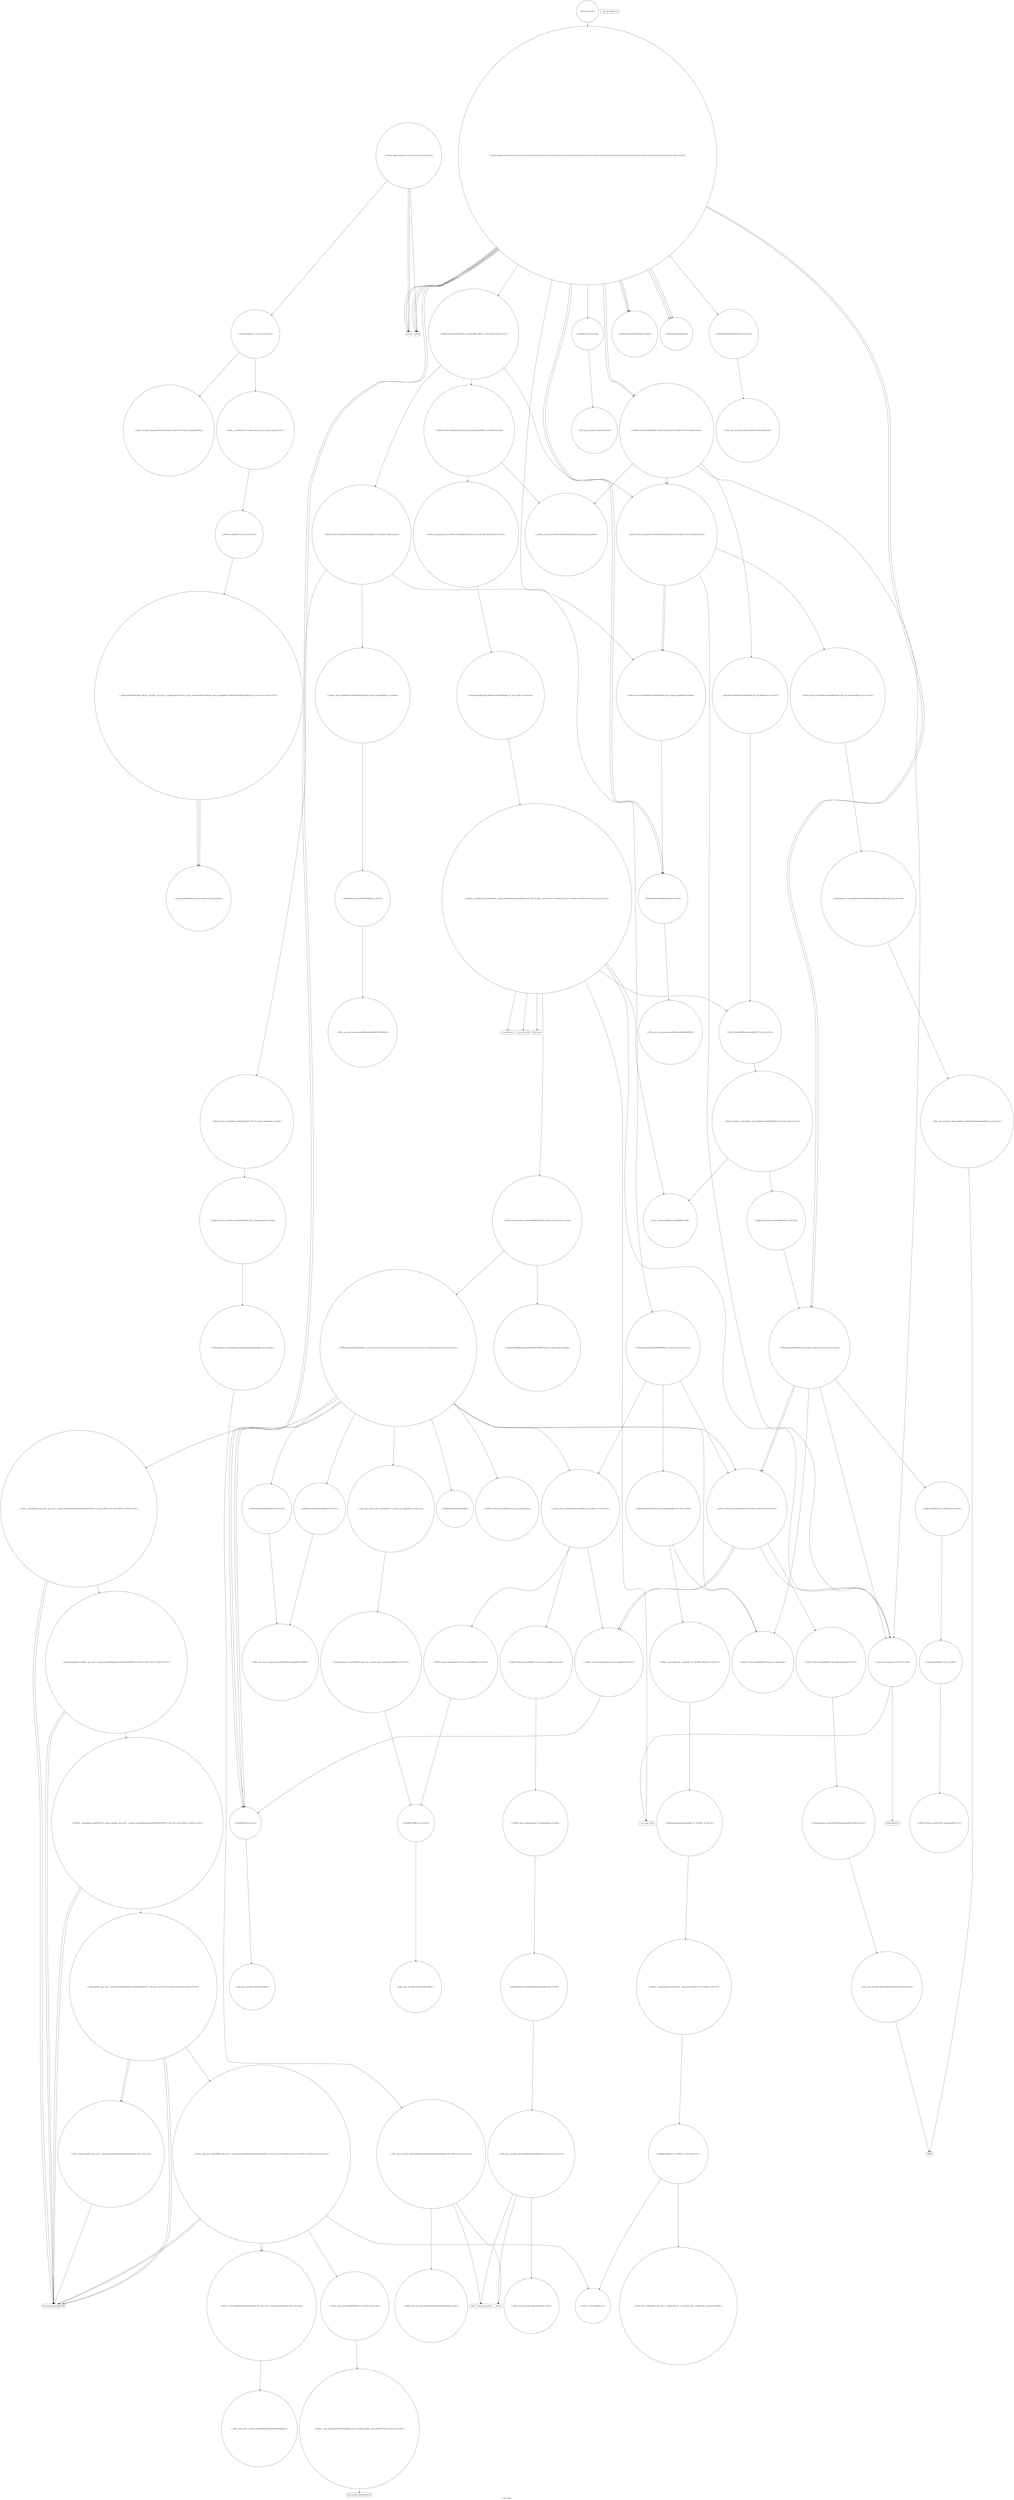 digraph "Call Graph" {
	label="Call Graph";

	Node0x564b73dac260 [shape=record,shape=circle,label="{_Z18exec_alien_numbersv|{<s0>1|<s1>2|<s2>3|<s3>4}}"];
	Node0x564b73dac260:s0 -> Node0x564b73dac2e0[color=black];
	Node0x564b73dac260:s1 -> Node0x564b73dac2e0[color=black];
	Node0x564b73dac260:s2 -> Node0x564b74010b80[color=black];
	Node0x564b73dac260:s3 -> Node0x564b74010c00[color=black];
	Node0x564b740147a0 [shape=record,shape=circle,label="{_ZNSt20__uninitialized_copyILb1EE13__uninit_copyIN9__gnu_cxx17__normal_iteratorIPKiSt6vectorIiSaIiEEEEPiEET0_T_SC_SB_|{<s0>138|<s1>139|<s2>140}}"];
	Node0x564b740147a0:s0 -> Node0x564b74014720[color=black];
	Node0x564b740147a0:s1 -> Node0x564b74014720[color=black];
	Node0x564b740147a0:s2 -> Node0x564b74014820[color=black];
	Node0x564b74010e00 [shape=record,shape=Mrecord,label="{__gxx_personality_v0}"];
	Node0x564b74012300 [shape=record,shape=Mrecord,label="{llvm.memmove.p0i8.p0i8.i64}"];
	Node0x564b74011180 [shape=record,shape=circle,label="{_ZNSt6vectorIiSaIiEEixEm}"];
	Node0x564b74012680 [shape=record,shape=circle,label="{_ZN9__gnu_cxx13new_allocatorISt6vectorIiSaIiEEE10deallocateEPS3_m|{<s0>161}}"];
	Node0x564b74012680:s0 -> Node0x564b740133a0[color=black];
	Node0x564b74011500 [shape=record,shape=circle,label="{_ZSt4moveIRcEONSt16remove_referenceIT_E4typeEOS2_}"];
	Node0x564b74011880 [shape=record,shape=circle,label="{_ZNSt12_Vector_baseIiSaIiEE17_M_create_storageEm|{<s0>66}}"];
	Node0x564b74011880:s0 -> Node0x564b74011a00[color=black];
	Node0x564b74011c00 [shape=record,shape=Mrecord,label="{_ZSt17__throw_bad_allocv}"];
	Node0x564b74011f80 [shape=record,shape=circle,label="{_ZSt10__fill_n_aIPimiEN9__gnu_cxx11__enable_ifIXsr11__is_scalarIT1_EE7__valueET_E6__typeES4_T0_RKS3_}"];
	Node0x564b74013320 [shape=record,shape=circle,label="{_ZN9__gnu_cxx13new_allocatorIiE10deallocateEPim|{<s0>82}}"];
	Node0x564b74013320:s0 -> Node0x564b740133a0[color=black];
	Node0x564b740136a0 [shape=record,shape=circle,label="{_ZNSt12_Vector_baseISt6vectorIiSaIiEESaIS2_EEC2EmRKS3_|{<s0>85|<s1>86|<s2>87}}"];
	Node0x564b740136a0:s0 -> Node0x564b74013820[color=black];
	Node0x564b740136a0:s1 -> Node0x564b740138a0[color=black];
	Node0x564b740136a0:s2 -> Node0x564b74013920[color=black];
	Node0x564b74013a20 [shape=record,shape=circle,label="{_ZN9__gnu_cxx13new_allocatorISt6vectorIiSaIiEEEC2ERKS4_}"];
	Node0x564b74013da0 [shape=record,shape=circle,label="{_ZSt20uninitialized_fill_nIPSt6vectorIiSaIiEEmS2_ET_S4_T0_RKT1_|{<s0>104}}"];
	Node0x564b74013da0:s0 -> Node0x564b74013e20[color=black];
	Node0x564b74014120 [shape=record,shape=Mrecord,label="{llvm.trap}"];
	Node0x564b740144a0 [shape=record,shape=circle,label="{_ZNKSt6vectorIiSaIiEE5beginEv|{<s0>131}}"];
	Node0x564b740144a0:s0 -> Node0x564b74012400[color=black];
	Node0x564b73dac2e0 [shape=record,shape=Mrecord,label="{scanf}"];
	Node0x564b74014820 [shape=record,shape=circle,label="{_ZSt4copyIN9__gnu_cxx17__normal_iteratorIPKiSt6vectorIiSaIiEEEEPiET0_T_SA_S9_|{<s0>141|<s1>142|<s2>143|<s3>144|<s4>145}}"];
	Node0x564b74014820:s0 -> Node0x564b74014720[color=black];
	Node0x564b74014820:s1 -> Node0x564b74014920[color=black];
	Node0x564b74014820:s2 -> Node0x564b74014720[color=black];
	Node0x564b74014820:s3 -> Node0x564b74014920[color=black];
	Node0x564b74014820:s4 -> Node0x564b740148a0[color=black];
	Node0x564b74010e80 [shape=record,shape=circle,label="{_ZNSaISt6vectorIiSaIiEEEC2Ev|{<s0>34}}"];
	Node0x564b74010e80:s0 -> Node0x564b740135a0[color=black];
	Node0x564b74012380 [shape=record,shape=circle,label="{_ZNK9__gnu_cxx17__normal_iteratorIPKiSt6vectorIiSaIiEEE4baseEv}"];
	Node0x564b74011200 [shape=record,shape=circle,label="{_ZNSt6vectorIS_IiSaIiEESaIS1_EED2Ev|{<s0>45|<s1>46|<s2>47|<s3>48|<s4>49}}"];
	Node0x564b74011200:s0 -> Node0x564b74013d20[color=black];
	Node0x564b74011200:s1 -> Node0x564b74012700[color=black];
	Node0x564b74011200:s2 -> Node0x564b740137a0[color=black];
	Node0x564b74011200:s3 -> Node0x564b740137a0[color=black];
	Node0x564b74011200:s4 -> Node0x564b74012100[color=black];
	Node0x564b74012700 [shape=record,shape=circle,label="{_ZSt8_DestroyIPSt6vectorIiSaIiEES2_EvT_S4_RSaIT0_E|{<s0>162}}"];
	Node0x564b74012700:s0 -> Node0x564b74013fa0[color=black];
	Node0x564b74011580 [shape=record,shape=circle,label="{_ZN9__gnu_cxx13new_allocatorIiEC2Ev}"];
	Node0x564b74011900 [shape=record,shape=circle,label="{_ZNSt12_Vector_baseIiSaIiEE12_Vector_implD2Ev|{<s0>67}}"];
	Node0x564b74011900:s0 -> Node0x564b74011080[color=black];
	Node0x564b74011c80 [shape=record,shape=Mrecord,label="{_Znwm}"];
	Node0x564b74012000 [shape=record,shape=circle,label="{_ZSt12__niter_baseIPiET_S1_}"];
	Node0x564b740133a0 [shape=record,shape=Mrecord,label="{_ZdlPv}"];
	Node0x564b74013720 [shape=record,shape=circle,label="{_ZNSt6vectorIS_IiSaIiEESaIS1_EE18_M_fill_initializeEmRKS1_|{<s0>88|<s1>89}}"];
	Node0x564b74013720:s0 -> Node0x564b74013d20[color=black];
	Node0x564b74013720:s1 -> Node0x564b74013ca0[color=black];
	Node0x564b74013aa0 [shape=record,shape=circle,label="{_ZNSt12_Vector_baseISt6vectorIiSaIiEESaIS2_EE11_M_allocateEm|{<s0>98}}"];
	Node0x564b74013aa0:s0 -> Node0x564b74013b20[color=black];
	Node0x564b74013e20 [shape=record,shape=circle,label="{_ZNSt22__uninitialized_fill_nILb0EE15__uninit_fill_nIPSt6vectorIiSaIiEEmS4_EET_S6_T0_RKT1_|{<s0>105|<s1>106|<s2>107|<s3>108|<s4>109|<s5>110|<s6>111|<s7>112}}"];
	Node0x564b74013e20:s0 -> Node0x564b74013f20[color=black];
	Node0x564b74013e20:s1 -> Node0x564b74013ea0[color=black];
	Node0x564b74013e20:s2 -> Node0x564b74012180[color=black];
	Node0x564b74013e20:s3 -> Node0x564b74013fa0[color=black];
	Node0x564b74013e20:s4 -> Node0x564b74014020[color=black];
	Node0x564b74013e20:s5 -> Node0x564b740140a0[color=black];
	Node0x564b74013e20:s6 -> Node0x564b74014120[color=black];
	Node0x564b74013e20:s7 -> Node0x564b74012100[color=black];
	Node0x564b740141a0 [shape=record,shape=circle,label="{_ZSt7forwardIRKSt6vectorIiSaIiEEEOT_RNSt16remove_referenceIS5_E4typeE}"];
	Node0x564b74014520 [shape=record,shape=circle,label="{_ZNKSt6vectorIiSaIiEE3endEv|{<s0>132}}"];
	Node0x564b74014520:s0 -> Node0x564b74012400[color=black];
	Node0x564b74010b80 [shape=record,shape=circle,label="{_ZSt7reverseIPcEvT_S1_|{<s0>5|<s1>6}}"];
	Node0x564b74010b80:s0 -> Node0x564b74011380[color=black];
	Node0x564b74010b80:s1 -> Node0x564b74011300[color=black];
	Node0x564b740148a0 [shape=record,shape=circle,label="{_ZSt14__copy_move_a2ILb0EN9__gnu_cxx17__normal_iteratorIPKiSt6vectorIiSaIiEEEEPiET1_T0_SA_S9_|{<s0>146|<s1>147|<s2>148|<s3>149|<s4>150|<s5>151}}"];
	Node0x564b740148a0:s0 -> Node0x564b74014720[color=black];
	Node0x564b740148a0:s1 -> Node0x564b74014a20[color=black];
	Node0x564b740148a0:s2 -> Node0x564b74014720[color=black];
	Node0x564b740148a0:s3 -> Node0x564b74014a20[color=black];
	Node0x564b740148a0:s4 -> Node0x564b74012000[color=black];
	Node0x564b740148a0:s5 -> Node0x564b740149a0[color=black];
	Node0x564b74010f00 [shape=record,shape=circle,label="{_ZNSt6vectorIS_IiSaIiEESaIS1_EEC2EmRKS1_RKS2_|{<s0>35|<s1>36|<s2>37}}"];
	Node0x564b74010f00:s0 -> Node0x564b740136a0[color=black];
	Node0x564b74010f00:s1 -> Node0x564b74013720[color=black];
	Node0x564b74010f00:s2 -> Node0x564b740137a0[color=black];
	Node0x564b74012400 [shape=record,shape=circle,label="{_ZN9__gnu_cxx17__normal_iteratorIPKiSt6vectorIiSaIiEEEC2ERKS2_}"];
	Node0x564b74011280 [shape=record,shape=circle,label="{main|{<s0>50}}"];
	Node0x564b74011280:s0 -> Node0x564b74010c80[color=black];
	Node0x564b74011600 [shape=record,shape=circle,label="{_ZN9__gnu_cxx13new_allocatorIiED2Ev}"];
	Node0x564b74011980 [shape=record,shape=circle,label="{_ZN9__gnu_cxx13new_allocatorIiEC2ERKS1_}"];
	Node0x564b74011d00 [shape=record,shape=circle,label="{_ZSt24__uninitialized_fill_n_aIPimiiET_S1_T0_RKT1_RSaIT2_E|{<s0>73}}"];
	Node0x564b74011d00:s0 -> Node0x564b74011e00[color=black];
	Node0x564b74012080 [shape=record,shape=circle,label="{_ZNSt12_Vector_baseIiSaIiEE13_M_deallocateEPim|{<s0>78}}"];
	Node0x564b74012080:s0 -> Node0x564b740132a0[color=black];
	Node0x564b74013420 [shape=record,shape=circle,label="{_ZSt8_DestroyIPiiEvT_S1_RSaIT0_E|{<s0>83}}"];
	Node0x564b74013420:s0 -> Node0x564b740134a0[color=black];
	Node0x564b740137a0 [shape=record,shape=circle,label="{_ZNSt12_Vector_baseISt6vectorIiSaIiEESaIS2_EED2Ev|{<s0>90|<s1>91|<s2>92|<s3>93}}"];
	Node0x564b740137a0:s0 -> Node0x564b74012580[color=black];
	Node0x564b740137a0:s1 -> Node0x564b74013920[color=black];
	Node0x564b740137a0:s2 -> Node0x564b74013920[color=black];
	Node0x564b740137a0:s3 -> Node0x564b74012100[color=black];
	Node0x564b74013b20 [shape=record,shape=circle,label="{_ZNSt16allocator_traitsISaISt6vectorIiSaIiEEEE8allocateERS3_m|{<s0>99}}"];
	Node0x564b74013b20:s0 -> Node0x564b74013ba0[color=black];
	Node0x564b74013ea0 [shape=record,shape=circle,label="{_ZSt10_ConstructISt6vectorIiSaIiEEJRKS2_EEvPT_DpOT0_|{<s0>113|<s1>114}}"];
	Node0x564b74013ea0:s0 -> Node0x564b740141a0[color=black];
	Node0x564b74013ea0:s1 -> Node0x564b74014220[color=black];
	Node0x564b74014220 [shape=record,shape=circle,label="{_ZNSt6vectorIiSaIiEEC2ERKS1_|{<s0>116|<s1>117|<s2>118|<s3>119|<s4>120|<s5>121|<s6>122|<s7>123|<s8>124|<s9>125|<s10>126}}"];
	Node0x564b74014220:s0 -> Node0x564b740142a0[color=black];
	Node0x564b74014220:s1 -> Node0x564b740143a0[color=black];
	Node0x564b74014220:s2 -> Node0x564b74014320[color=black];
	Node0x564b74014220:s3 -> Node0x564b74011680[color=black];
	Node0x564b74014220:s4 -> Node0x564b74011080[color=black];
	Node0x564b74014220:s5 -> Node0x564b740144a0[color=black];
	Node0x564b74014220:s6 -> Node0x564b74014520[color=black];
	Node0x564b74014220:s7 -> Node0x564b74011d80[color=black];
	Node0x564b74014220:s8 -> Node0x564b74014420[color=black];
	Node0x564b74014220:s9 -> Node0x564b74011080[color=black];
	Node0x564b74014220:s10 -> Node0x564b74011780[color=black];
	Node0x564b740145a0 [shape=record,shape=circle,label="{_ZNSt16allocator_traitsISaIiEE37select_on_container_copy_constructionERKS0_|{<s0>133}}"];
	Node0x564b740145a0:s0 -> Node0x564b74014620[color=black];
	Node0x564b74010c00 [shape=record,shape=Mrecord,label="{printf}"];
	Node0x564b74014920 [shape=record,shape=circle,label="{_ZSt12__miter_baseIN9__gnu_cxx17__normal_iteratorIPKiSt6vectorIiSaIiEEEEET_S8_|{<s0>152}}"];
	Node0x564b74014920:s0 -> Node0x564b74014720[color=black];
	Node0x564b74010f80 [shape=record,shape=circle,label="{_ZNSaISt6vectorIiSaIiEEED2Ev|{<s0>38}}"];
	Node0x564b74010f80:s0 -> Node0x564b74013620[color=black];
	Node0x564b74012480 [shape=record,shape=circle,label="{_ZNSt12_Destroy_auxILb0EE9__destroyIPSt6vectorIiSaIiEEEEvT_S6_|{<s0>156|<s1>157}}"];
	Node0x564b74012480:s0 -> Node0x564b74013f20[color=black];
	Node0x564b74012480:s1 -> Node0x564b74012500[color=black];
	Node0x564b74011300 [shape=record,shape=circle,label="{_ZSt9__reverseIPcEvT_S1_St26random_access_iterator_tag|{<s0>51}}"];
	Node0x564b74011300:s0 -> Node0x564b74011400[color=black];
	Node0x564b74011680 [shape=record,shape=circle,label="{_ZNSt12_Vector_baseIiSaIiEEC2EmRKS0_|{<s0>56|<s1>57|<s2>58}}"];
	Node0x564b74011680:s0 -> Node0x564b74011800[color=black];
	Node0x564b74011680:s1 -> Node0x564b74011880[color=black];
	Node0x564b74011680:s2 -> Node0x564b74011900[color=black];
	Node0x564b74011a00 [shape=record,shape=circle,label="{_ZNSt12_Vector_baseIiSaIiEE11_M_allocateEm|{<s0>68}}"];
	Node0x564b74011a00:s0 -> Node0x564b74011a80[color=black];
	Node0x564b74011d80 [shape=record,shape=circle,label="{_ZNSt12_Vector_baseIiSaIiEE19_M_get_Tp_allocatorEv}"];
	Node0x564b74012100 [shape=record,shape=circle,label="{__clang_call_terminate|{<s0>79|<s1>80}}"];
	Node0x564b74012100:s0 -> Node0x564b74012180[color=black];
	Node0x564b74012100:s1 -> Node0x564b74012200[color=black];
	Node0x564b740134a0 [shape=record,shape=circle,label="{_ZSt8_DestroyIPiEvT_S1_|{<s0>84}}"];
	Node0x564b740134a0:s0 -> Node0x564b74013520[color=black];
	Node0x564b74013820 [shape=record,shape=circle,label="{_ZNSt12_Vector_baseISt6vectorIiSaIiEESaIS2_EE12_Vector_implC2ERKS3_|{<s0>94}}"];
	Node0x564b74013820:s0 -> Node0x564b740139a0[color=black];
	Node0x564b74013ba0 [shape=record,shape=circle,label="{_ZN9__gnu_cxx13new_allocatorISt6vectorIiSaIiEEE8allocateEmPKv|{<s0>100|<s1>101|<s2>102}}"];
	Node0x564b74013ba0:s0 -> Node0x564b74013c20[color=black];
	Node0x564b74013ba0:s1 -> Node0x564b74011c00[color=black];
	Node0x564b74013ba0:s2 -> Node0x564b74011c80[color=black];
	Node0x564b74013f20 [shape=record,shape=circle,label="{_ZSt11__addressofISt6vectorIiSaIiEEEPT_RS3_}"];
	Node0x564b740142a0 [shape=record,shape=circle,label="{_ZNKSt6vectorIiSaIiEE4sizeEv}"];
	Node0x564b74014620 [shape=record,shape=circle,label="{_ZNSaIiEC2ERKS_|{<s0>134}}"];
	Node0x564b74014620:s0 -> Node0x564b74011980[color=black];
	Node0x564b74010c80 [shape=record,shape=circle,label="{_Z21exec_always_turn_leftv|{<s0>7|<s1>8|<s2>9|<s3>10|<s4>11|<s5>12|<s6>13|<s7>14|<s8>15|<s9>16|<s10>17|<s11>18|<s12>19|<s13>20|<s14>21|<s15>22|<s16>23|<s17>24|<s18>25|<s19>26|<s20>27|<s21>28|<s22>29}}"];
	Node0x564b74010c80:s0 -> Node0x564b73dac2e0[color=black];
	Node0x564b74010c80:s1 -> Node0x564b73dac2e0[color=black];
	Node0x564b74010c80:s2 -> Node0x564b74010d00[color=black];
	Node0x564b74010c80:s3 -> Node0x564b74010d80[color=black];
	Node0x564b74010c80:s4 -> Node0x564b74010e80[color=black];
	Node0x564b74010c80:s5 -> Node0x564b74010f00[color=black];
	Node0x564b74010c80:s6 -> Node0x564b74010f80[color=black];
	Node0x564b74010c80:s7 -> Node0x564b74011000[color=black];
	Node0x564b74010c80:s8 -> Node0x564b74011080[color=black];
	Node0x564b74010c80:s9 -> Node0x564b74010f80[color=black];
	Node0x564b74010c80:s10 -> Node0x564b74011000[color=black];
	Node0x564b74010c80:s11 -> Node0x564b74011080[color=black];
	Node0x564b74010c80:s12 -> Node0x564b74011100[color=black];
	Node0x564b74010c80:s13 -> Node0x564b74011180[color=black];
	Node0x564b74010c80:s14 -> Node0x564b74011100[color=black];
	Node0x564b74010c80:s15 -> Node0x564b74011180[color=black];
	Node0x564b74010c80:s16 -> Node0x564b74010c00[color=black];
	Node0x564b74010c80:s17 -> Node0x564b74011100[color=black];
	Node0x564b74010c80:s18 -> Node0x564b74011180[color=black];
	Node0x564b74010c80:s19 -> Node0x564b74010c00[color=black];
	Node0x564b74010c80:s20 -> Node0x564b74011200[color=black];
	Node0x564b74010c80:s21 -> Node0x564b74010c00[color=black];
	Node0x564b74010c80:s22 -> Node0x564b74011200[color=black];
	Node0x564b740149a0 [shape=record,shape=circle,label="{_ZSt13__copy_move_aILb0EPKiPiET1_T0_S4_S3_|{<s0>153}}"];
	Node0x564b740149a0:s0 -> Node0x564b74012280[color=black];
	Node0x564b74011000 [shape=record,shape=circle,label="{_ZNSt6vectorIiSaIiEED2Ev|{<s0>39|<s1>40|<s2>41|<s3>42|<s4>43}}"];
	Node0x564b74011000:s0 -> Node0x564b74011d80[color=black];
	Node0x564b74011000:s1 -> Node0x564b74013420[color=black];
	Node0x564b74011000:s2 -> Node0x564b74011780[color=black];
	Node0x564b74011000:s3 -> Node0x564b74011780[color=black];
	Node0x564b74011000:s4 -> Node0x564b74012100[color=black];
	Node0x564b74012500 [shape=record,shape=circle,label="{_ZSt8_DestroyISt6vectorIiSaIiEEEvPT_|{<s0>158}}"];
	Node0x564b74012500:s0 -> Node0x564b74011000[color=black];
	Node0x564b74011380 [shape=record,shape=circle,label="{_ZSt19__iterator_categoryIPcENSt15iterator_traitsIT_E17iterator_categoryERKS2_}"];
	Node0x564b74011700 [shape=record,shape=circle,label="{_ZNSt6vectorIiSaIiEE18_M_fill_initializeEmRKi|{<s0>59|<s1>60}}"];
	Node0x564b74011700:s0 -> Node0x564b74011d80[color=black];
	Node0x564b74011700:s1 -> Node0x564b74011d00[color=black];
	Node0x564b74011a80 [shape=record,shape=circle,label="{_ZNSt16allocator_traitsISaIiEE8allocateERS0_m|{<s0>69}}"];
	Node0x564b74011a80:s0 -> Node0x564b74011b00[color=black];
	Node0x564b74011e00 [shape=record,shape=circle,label="{_ZSt20uninitialized_fill_nIPimiET_S1_T0_RKT1_|{<s0>74}}"];
	Node0x564b74011e00:s0 -> Node0x564b74011e80[color=black];
	Node0x564b74012180 [shape=record,shape=Mrecord,label="{__cxa_begin_catch}"];
	Node0x564b74013520 [shape=record,shape=circle,label="{_ZNSt12_Destroy_auxILb1EE9__destroyIPiEEvT_S3_}"];
	Node0x564b740138a0 [shape=record,shape=circle,label="{_ZNSt12_Vector_baseISt6vectorIiSaIiEESaIS2_EE17_M_create_storageEm|{<s0>95}}"];
	Node0x564b740138a0:s0 -> Node0x564b74013aa0[color=black];
	Node0x564b74013c20 [shape=record,shape=circle,label="{_ZNK9__gnu_cxx13new_allocatorISt6vectorIiSaIiEEE8max_sizeEv}"];
	Node0x564b74013fa0 [shape=record,shape=circle,label="{_ZSt8_DestroyIPSt6vectorIiSaIiEEEvT_S4_|{<s0>115}}"];
	Node0x564b74013fa0:s0 -> Node0x564b74012480[color=black];
	Node0x564b74014320 [shape=record,shape=circle,label="{_ZN9__gnu_cxx14__alloc_traitsISaIiEE17_S_select_on_copyERKS1_|{<s0>127}}"];
	Node0x564b74014320:s0 -> Node0x564b740145a0[color=black];
	Node0x564b740146a0 [shape=record,shape=circle,label="{_ZSt18uninitialized_copyIN9__gnu_cxx17__normal_iteratorIPKiSt6vectorIiSaIiEEEEPiET0_T_SA_S9_|{<s0>135|<s1>136|<s2>137}}"];
	Node0x564b740146a0:s0 -> Node0x564b74014720[color=black];
	Node0x564b740146a0:s1 -> Node0x564b74014720[color=black];
	Node0x564b740146a0:s2 -> Node0x564b740147a0[color=black];
	Node0x564b74010d00 [shape=record,shape=circle,label="{_ZNSaIiEC2Ev|{<s0>30}}"];
	Node0x564b74010d00:s0 -> Node0x564b74011580[color=black];
	Node0x564b74014a20 [shape=record,shape=circle,label="{_ZSt12__niter_baseIPKiSt6vectorIiSaIiEEET_N9__gnu_cxx17__normal_iteratorIS5_T0_EE|{<s0>154}}"];
	Node0x564b74014a20:s0 -> Node0x564b74012380[color=black];
	Node0x564b74011080 [shape=record,shape=circle,label="{_ZNSaIiED2Ev|{<s0>44}}"];
	Node0x564b74011080:s0 -> Node0x564b74011600[color=black];
	Node0x564b74012580 [shape=record,shape=circle,label="{_ZNSt12_Vector_baseISt6vectorIiSaIiEESaIS2_EE13_M_deallocateEPS2_m|{<s0>159}}"];
	Node0x564b74012580:s0 -> Node0x564b74012600[color=black];
	Node0x564b74011400 [shape=record,shape=circle,label="{_ZSt9iter_swapIPcS0_EvT_T0_|{<s0>52}}"];
	Node0x564b74011400:s0 -> Node0x564b74011480[color=black];
	Node0x564b74011780 [shape=record,shape=circle,label="{_ZNSt12_Vector_baseIiSaIiEED2Ev|{<s0>61|<s1>62|<s2>63|<s3>64}}"];
	Node0x564b74011780:s0 -> Node0x564b74012080[color=black];
	Node0x564b74011780:s1 -> Node0x564b74011900[color=black];
	Node0x564b74011780:s2 -> Node0x564b74011900[color=black];
	Node0x564b74011780:s3 -> Node0x564b74012100[color=black];
	Node0x564b74011b00 [shape=record,shape=circle,label="{_ZN9__gnu_cxx13new_allocatorIiE8allocateEmPKv|{<s0>70|<s1>71|<s2>72}}"];
	Node0x564b74011b00:s0 -> Node0x564b74011b80[color=black];
	Node0x564b74011b00:s1 -> Node0x564b74011c00[color=black];
	Node0x564b74011b00:s2 -> Node0x564b74011c80[color=black];
	Node0x564b74011e80 [shape=record,shape=circle,label="{_ZNSt22__uninitialized_fill_nILb1EE15__uninit_fill_nIPimiEET_S3_T0_RKT1_|{<s0>75}}"];
	Node0x564b74011e80:s0 -> Node0x564b74011f00[color=black];
	Node0x564b74012200 [shape=record,shape=Mrecord,label="{_ZSt9terminatev}"];
	Node0x564b740135a0 [shape=record,shape=circle,label="{_ZN9__gnu_cxx13new_allocatorISt6vectorIiSaIiEEEC2Ev}"];
	Node0x564b74013920 [shape=record,shape=circle,label="{_ZNSt12_Vector_baseISt6vectorIiSaIiEESaIS2_EE12_Vector_implD2Ev|{<s0>96}}"];
	Node0x564b74013920:s0 -> Node0x564b74010f80[color=black];
	Node0x564b74013ca0 [shape=record,shape=circle,label="{_ZSt24__uninitialized_fill_n_aIPSt6vectorIiSaIiEEmS2_S2_ET_S4_T0_RKT1_RSaIT2_E|{<s0>103}}"];
	Node0x564b74013ca0:s0 -> Node0x564b74013da0[color=black];
	Node0x564b74014020 [shape=record,shape=Mrecord,label="{__cxa_rethrow}"];
	Node0x564b740143a0 [shape=record,shape=circle,label="{_ZNKSt12_Vector_baseIiSaIiEE19_M_get_Tp_allocatorEv}"];
	Node0x564b74014720 [shape=record,shape=Mrecord,label="{llvm.memcpy.p0i8.p0i8.i64}"];
	Node0x564b74010d80 [shape=record,shape=circle,label="{_ZNSt6vectorIiSaIiEEC2EmRKiRKS0_|{<s0>31|<s1>32|<s2>33}}"];
	Node0x564b74010d80:s0 -> Node0x564b74011680[color=black];
	Node0x564b74010d80:s1 -> Node0x564b74011700[color=black];
	Node0x564b74010d80:s2 -> Node0x564b74011780[color=black];
	Node0x564b74012280 [shape=record,shape=circle,label="{_ZNSt11__copy_moveILb0ELb1ESt26random_access_iterator_tagE8__copy_mIiEEPT_PKS3_S6_S4_|{<s0>155}}"];
	Node0x564b74012280:s0 -> Node0x564b74012300[color=black];
	Node0x564b74011100 [shape=record,shape=circle,label="{_ZNSt6vectorIS_IiSaIiEESaIS1_EEixEm}"];
	Node0x564b74012600 [shape=record,shape=circle,label="{_ZNSt16allocator_traitsISaISt6vectorIiSaIiEEEE10deallocateERS3_PS2_m|{<s0>160}}"];
	Node0x564b74012600:s0 -> Node0x564b74012680[color=black];
	Node0x564b74011480 [shape=record,shape=circle,label="{_ZSt4swapIcENSt9enable_ifIXsr6__and_ISt6__not_ISt15__is_tuple_likeIT_EESt21is_move_constructibleIS3_ESt18is_move_assignableIS3_EEE5valueEvE4typeERS3_SC_|{<s0>53|<s1>54|<s2>55}}"];
	Node0x564b74011480:s0 -> Node0x564b74011500[color=black];
	Node0x564b74011480:s1 -> Node0x564b74011500[color=black];
	Node0x564b74011480:s2 -> Node0x564b74011500[color=black];
	Node0x564b74011800 [shape=record,shape=circle,label="{_ZNSt12_Vector_baseIiSaIiEE12_Vector_implC2ERKS0_|{<s0>65}}"];
	Node0x564b74011800:s0 -> Node0x564b74014620[color=black];
	Node0x564b74011b80 [shape=record,shape=circle,label="{_ZNK9__gnu_cxx13new_allocatorIiE8max_sizeEv}"];
	Node0x564b74011f00 [shape=record,shape=circle,label="{_ZSt6fill_nIPimiET_S1_T0_RKT1_|{<s0>76|<s1>77}}"];
	Node0x564b74011f00:s0 -> Node0x564b74012000[color=black];
	Node0x564b74011f00:s1 -> Node0x564b74011f80[color=black];
	Node0x564b740132a0 [shape=record,shape=circle,label="{_ZNSt16allocator_traitsISaIiEE10deallocateERS0_Pim|{<s0>81}}"];
	Node0x564b740132a0:s0 -> Node0x564b74013320[color=black];
	Node0x564b74013620 [shape=record,shape=circle,label="{_ZN9__gnu_cxx13new_allocatorISt6vectorIiSaIiEEED2Ev}"];
	Node0x564b740139a0 [shape=record,shape=circle,label="{_ZNSaISt6vectorIiSaIiEEEC2ERKS2_|{<s0>97}}"];
	Node0x564b740139a0:s0 -> Node0x564b74013a20[color=black];
	Node0x564b74013d20 [shape=record,shape=circle,label="{_ZNSt12_Vector_baseISt6vectorIiSaIiEESaIS2_EE19_M_get_Tp_allocatorEv}"];
	Node0x564b740140a0 [shape=record,shape=Mrecord,label="{__cxa_end_catch}"];
	Node0x564b74014420 [shape=record,shape=circle,label="{_ZSt22__uninitialized_copy_aIN9__gnu_cxx17__normal_iteratorIPKiSt6vectorIiSaIiEEEEPiiET0_T_SA_S9_RSaIT1_E|{<s0>128|<s1>129|<s2>130}}"];
	Node0x564b74014420:s0 -> Node0x564b74014720[color=black];
	Node0x564b74014420:s1 -> Node0x564b74014720[color=black];
	Node0x564b74014420:s2 -> Node0x564b740146a0[color=black];
}
